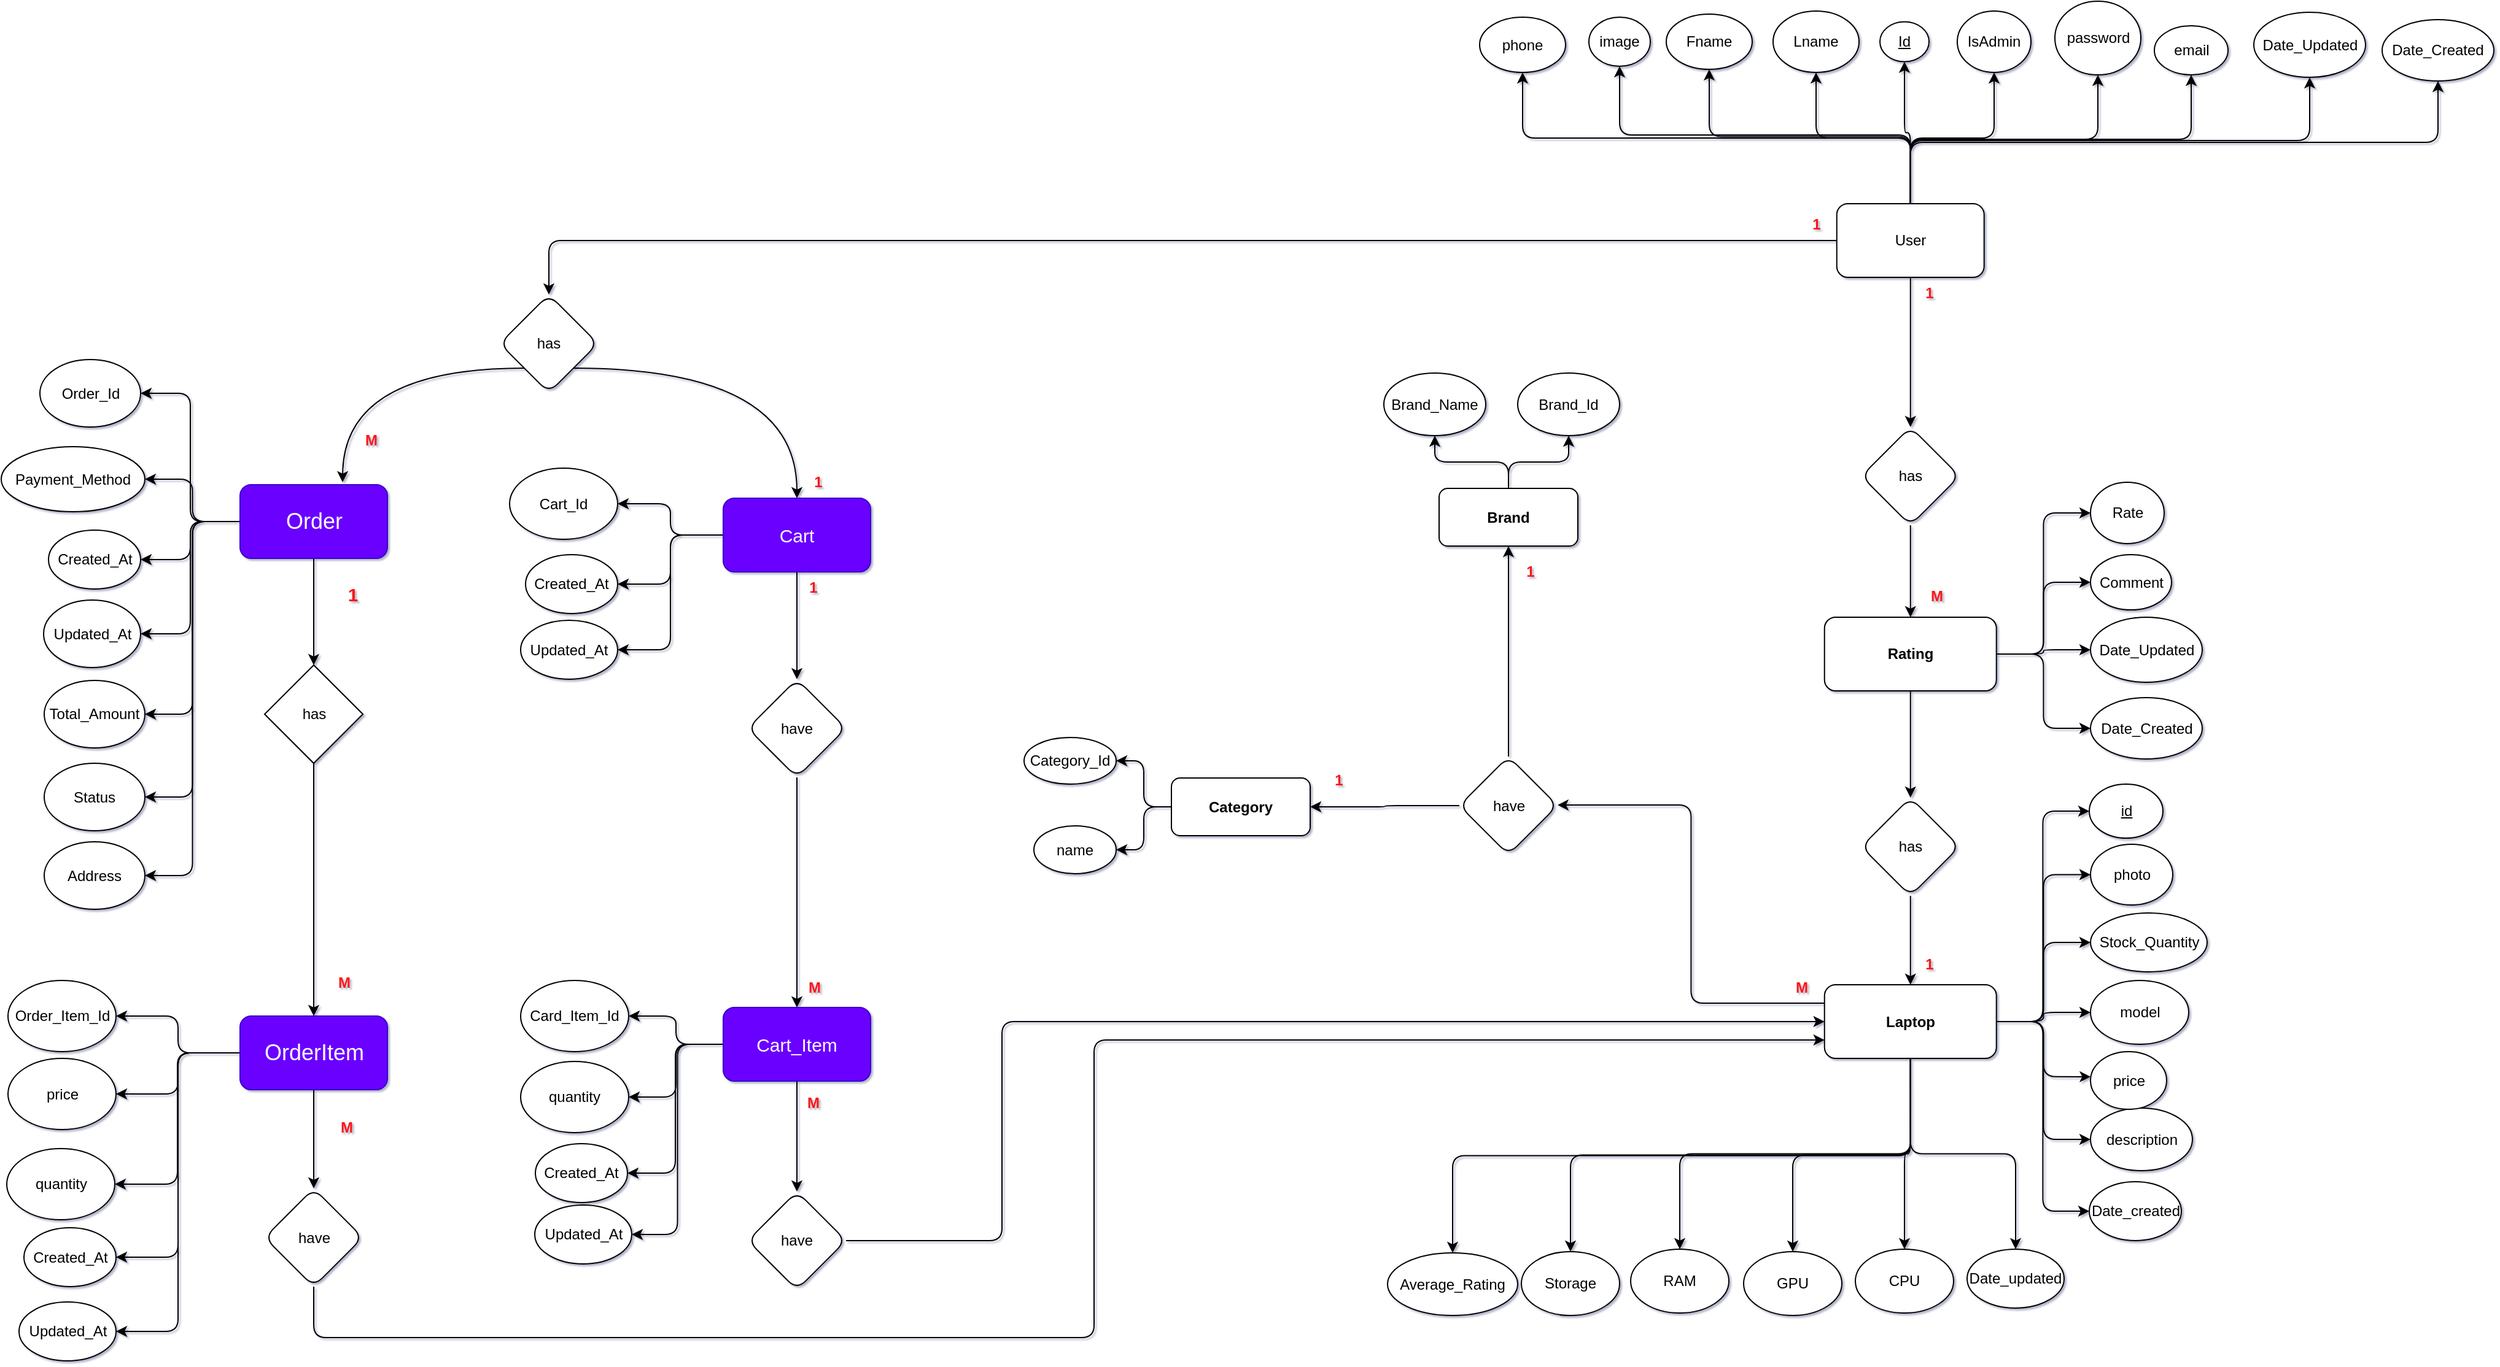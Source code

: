 <mxfile>
    <diagram id="pt88CGt4KrrBIa9byYeV" name="Page-1">
        <mxGraphModel dx="4986" dy="1913" grid="0" gridSize="10" guides="1" tooltips="1" connect="1" arrows="1" fold="1" page="0" pageScale="1" pageWidth="3300" pageHeight="4681" background="none" math="0" shadow="1">
            <root>
                <mxCell id="0"/>
                <mxCell id="1" parent="0"/>
                <mxCell id="5104" style="edgeStyle=orthogonalEdgeStyle;html=1;exitX=0;exitY=0.5;exitDx=0;exitDy=0;entryX=0.5;entryY=0;entryDx=0;entryDy=0;fontSize=15;" parent="1" source="2" target="4862" edge="1">
                    <mxGeometry relative="1" as="geometry"/>
                </mxCell>
                <mxCell id="5244" style="edgeStyle=orthogonalEdgeStyle;html=1;exitX=0.5;exitY=0;exitDx=0;exitDy=0;entryX=0.5;entryY=1;entryDx=0;entryDy=0;" edge="1" parent="1" source="2" target="11">
                    <mxGeometry relative="1" as="geometry"/>
                </mxCell>
                <mxCell id="5245" style="edgeStyle=orthogonalEdgeStyle;html=1;exitX=0.5;exitY=0;exitDx=0;exitDy=0;entryX=0.5;entryY=1;entryDx=0;entryDy=0;" edge="1" parent="1" source="2" target="18">
                    <mxGeometry relative="1" as="geometry"/>
                </mxCell>
                <mxCell id="5246" style="edgeStyle=orthogonalEdgeStyle;html=1;exitX=0.5;exitY=0;exitDx=0;exitDy=0;entryX=0.5;entryY=1;entryDx=0;entryDy=0;" edge="1" parent="1" source="2" target="9">
                    <mxGeometry relative="1" as="geometry"/>
                </mxCell>
                <mxCell id="5247" style="edgeStyle=orthogonalEdgeStyle;html=1;exitX=0.5;exitY=0;exitDx=0;exitDy=0;entryX=0.5;entryY=1;entryDx=0;entryDy=0;" edge="1" parent="1" source="2" target="10">
                    <mxGeometry relative="1" as="geometry"/>
                </mxCell>
                <mxCell id="5248" style="edgeStyle=orthogonalEdgeStyle;html=1;exitX=0.5;exitY=0;exitDx=0;exitDy=0;entryX=0.5;entryY=1;entryDx=0;entryDy=0;" edge="1" parent="1" source="2" target="8">
                    <mxGeometry relative="1" as="geometry"/>
                </mxCell>
                <mxCell id="5249" style="edgeStyle=orthogonalEdgeStyle;html=1;exitX=0.5;exitY=0;exitDx=0;exitDy=0;entryX=0.5;entryY=1;entryDx=0;entryDy=0;" edge="1" parent="1" source="2" target="25">
                    <mxGeometry relative="1" as="geometry"/>
                </mxCell>
                <mxCell id="5250" style="edgeStyle=orthogonalEdgeStyle;html=1;exitX=0.5;exitY=0;exitDx=0;exitDy=0;entryX=0.5;entryY=1;entryDx=0;entryDy=0;" edge="1" parent="1" source="2" target="27">
                    <mxGeometry relative="1" as="geometry"/>
                </mxCell>
                <mxCell id="5253" style="edgeStyle=orthogonalEdgeStyle;html=1;exitX=0.5;exitY=0;exitDx=0;exitDy=0;entryX=0.5;entryY=1;entryDx=0;entryDy=0;" edge="1" parent="1" source="2" target="23">
                    <mxGeometry relative="1" as="geometry"/>
                </mxCell>
                <mxCell id="5254" style="edgeStyle=orthogonalEdgeStyle;html=1;exitX=0.5;exitY=0;exitDx=0;exitDy=0;entryX=0.5;entryY=1;entryDx=0;entryDy=0;" edge="1" parent="1" source="2" target="318">
                    <mxGeometry relative="1" as="geometry"/>
                </mxCell>
                <mxCell id="5255" style="edgeStyle=orthogonalEdgeStyle;html=1;exitX=0.5;exitY=0;exitDx=0;exitDy=0;entryX=0.5;entryY=1;entryDx=0;entryDy=0;" edge="1" parent="1" source="2" target="12">
                    <mxGeometry relative="1" as="geometry"/>
                </mxCell>
                <mxCell id="5262" style="edgeStyle=orthogonalEdgeStyle;html=1;exitX=0.5;exitY=1;exitDx=0;exitDy=0;entryX=0.5;entryY=0;entryDx=0;entryDy=0;" edge="1" parent="1" source="2" target="5227">
                    <mxGeometry relative="1" as="geometry"/>
                </mxCell>
                <mxCell id="2" value="User" style="rounded=1;whiteSpace=wrap;html=1;" parent="1" vertex="1">
                    <mxGeometry x="-577.13" y="-383" width="120" height="60" as="geometry"/>
                </mxCell>
                <mxCell id="5275" style="edgeStyle=orthogonalEdgeStyle;html=1;exitX=0.5;exitY=1;exitDx=0;exitDy=0;entryX=0.5;entryY=0;entryDx=0;entryDy=0;" edge="1" parent="1" source="3" target="5271">
                    <mxGeometry relative="1" as="geometry"/>
                </mxCell>
                <mxCell id="5276" style="edgeStyle=orthogonalEdgeStyle;html=1;exitX=0.5;exitY=1;exitDx=0;exitDy=0;entryX=0.5;entryY=0;entryDx=0;entryDy=0;" edge="1" parent="1" source="3" target="5272">
                    <mxGeometry relative="1" as="geometry"/>
                </mxCell>
                <mxCell id="5277" style="edgeStyle=orthogonalEdgeStyle;html=1;exitX=0.5;exitY=1;exitDx=0;exitDy=0;entryX=0.5;entryY=0;entryDx=0;entryDy=0;" edge="1" parent="1" source="3" target="5273">
                    <mxGeometry relative="1" as="geometry"/>
                </mxCell>
                <mxCell id="5278" style="edgeStyle=orthogonalEdgeStyle;html=1;exitX=0.5;exitY=1;exitDx=0;exitDy=0;entryX=0.5;entryY=0;entryDx=0;entryDy=0;" edge="1" parent="1" source="3" target="5274">
                    <mxGeometry relative="1" as="geometry"/>
                </mxCell>
                <mxCell id="5279" style="edgeStyle=orthogonalEdgeStyle;html=1;exitX=1;exitY=0.5;exitDx=0;exitDy=0;entryX=0;entryY=0.5;entryDx=0;entryDy=0;" edge="1" parent="1" source="3" target="41">
                    <mxGeometry relative="1" as="geometry"/>
                </mxCell>
                <mxCell id="5280" style="edgeStyle=orthogonalEdgeStyle;html=1;exitX=1;exitY=0.5;exitDx=0;exitDy=0;entryX=0;entryY=0.5;entryDx=0;entryDy=0;" edge="1" parent="1" source="3" target="141">
                    <mxGeometry relative="1" as="geometry"/>
                </mxCell>
                <mxCell id="5281" style="edgeStyle=orthogonalEdgeStyle;html=1;exitX=1;exitY=0.5;exitDx=0;exitDy=0;entryX=0;entryY=0.5;entryDx=0;entryDy=0;" edge="1" parent="1" source="3" target="5236">
                    <mxGeometry relative="1" as="geometry"/>
                </mxCell>
                <mxCell id="5282" style="edgeStyle=orthogonalEdgeStyle;html=1;exitX=1;exitY=0.5;exitDx=0;exitDy=0;entryX=0;entryY=0.5;entryDx=0;entryDy=0;" edge="1" parent="1" source="3" target="421">
                    <mxGeometry relative="1" as="geometry"/>
                </mxCell>
                <mxCell id="5283" style="edgeStyle=orthogonalEdgeStyle;html=1;exitX=1;exitY=0.5;exitDx=0;exitDy=0;entryX=0.003;entryY=0.435;entryDx=0;entryDy=0;entryPerimeter=0;" edge="1" parent="1" source="3" target="5233">
                    <mxGeometry relative="1" as="geometry"/>
                </mxCell>
                <mxCell id="5284" style="edgeStyle=orthogonalEdgeStyle;html=1;exitX=1;exitY=0.5;exitDx=0;exitDy=0;entryX=0;entryY=0.5;entryDx=0;entryDy=0;" edge="1" parent="1" source="3" target="48">
                    <mxGeometry relative="1" as="geometry"/>
                </mxCell>
                <mxCell id="5285" style="edgeStyle=orthogonalEdgeStyle;html=1;exitX=0.5;exitY=1;exitDx=0;exitDy=0;entryX=0.5;entryY=0;entryDx=0;entryDy=0;" edge="1" parent="1" source="3" target="5237">
                    <mxGeometry relative="1" as="geometry"/>
                </mxCell>
                <mxCell id="5287" style="edgeStyle=orthogonalEdgeStyle;html=1;exitX=1;exitY=0.5;exitDx=0;exitDy=0;entryX=0;entryY=0.5;entryDx=0;entryDy=0;" edge="1" parent="1" source="3" target="5235">
                    <mxGeometry relative="1" as="geometry"/>
                </mxCell>
                <mxCell id="5289" style="edgeStyle=orthogonalEdgeStyle;html=1;exitX=0.5;exitY=1;exitDx=0;exitDy=0;entryX=0.5;entryY=0;entryDx=0;entryDy=0;" edge="1" parent="1" source="3" target="5288">
                    <mxGeometry relative="1" as="geometry"/>
                </mxCell>
                <mxCell id="5315" style="edgeStyle=orthogonalEdgeStyle;html=1;exitX=0;exitY=0.25;exitDx=0;exitDy=0;entryX=0.999;entryY=0.494;entryDx=0;entryDy=0;entryPerimeter=0;" edge="1" parent="1" source="3" target="399">
                    <mxGeometry relative="1" as="geometry"/>
                </mxCell>
                <mxCell id="3" value="&lt;b&gt;Laptop&lt;/b&gt;" style="rounded=1;whiteSpace=wrap;html=1;" parent="1" vertex="1">
                    <mxGeometry x="-587.13" y="253.5" width="140" height="60" as="geometry"/>
                </mxCell>
                <mxCell id="8" value="&lt;u&gt;Id&lt;/u&gt;" style="ellipse;whiteSpace=wrap;html=1;rounded=1;" parent="1" vertex="1">
                    <mxGeometry x="-542" y="-531.25" width="40" height="32.5" as="geometry"/>
                </mxCell>
                <mxCell id="9" value="Fname" style="ellipse;whiteSpace=wrap;html=1;rounded=1;" parent="1" vertex="1">
                    <mxGeometry x="-716" y="-537.5" width="70" height="45" as="geometry"/>
                </mxCell>
                <mxCell id="10" value="Lname" style="ellipse;whiteSpace=wrap;html=1;rounded=1;" parent="1" vertex="1">
                    <mxGeometry x="-629" y="-540" width="70" height="50" as="geometry"/>
                </mxCell>
                <mxCell id="11" value="phone" style="ellipse;whiteSpace=wrap;html=1;rounded=1;" parent="1" vertex="1">
                    <mxGeometry x="-868" y="-535" width="70" height="45" as="geometry"/>
                </mxCell>
                <mxCell id="12" value="Date_Created" style="ellipse;whiteSpace=wrap;html=1;rounded=1;" parent="1" vertex="1">
                    <mxGeometry x="-133" y="-533" width="91" height="50" as="geometry"/>
                </mxCell>
                <mxCell id="18" value="image" style="ellipse;whiteSpace=wrap;html=1;rounded=1;" parent="1" vertex="1">
                    <mxGeometry x="-779" y="-535" width="50" height="40" as="geometry"/>
                </mxCell>
                <mxCell id="23" value="email" style="ellipse;whiteSpace=wrap;html=1;rounded=1;" parent="1" vertex="1">
                    <mxGeometry x="-318.5" y="-528" width="60" height="40" as="geometry"/>
                </mxCell>
                <mxCell id="25" value="IsAdmin" style="ellipse;whiteSpace=wrap;html=1;rounded=1;" parent="1" vertex="1">
                    <mxGeometry x="-479" y="-540" width="60" height="50" as="geometry"/>
                </mxCell>
                <mxCell id="27" value="password" style="ellipse;whiteSpace=wrap;html=1;rounded=1;" parent="1" vertex="1">
                    <mxGeometry x="-399.5" y="-548" width="70" height="60" as="geometry"/>
                </mxCell>
                <mxCell id="33" value="Rate" style="ellipse;whiteSpace=wrap;html=1;rounded=1;" parent="1" vertex="1">
                    <mxGeometry x="-370.5" y="-156" width="60" height="50" as="geometry"/>
                </mxCell>
                <mxCell id="34" value="Comment" style="ellipse;whiteSpace=wrap;html=1;rounded=1;" parent="1" vertex="1">
                    <mxGeometry x="-370.5" y="-97" width="66" height="45" as="geometry"/>
                </mxCell>
                <mxCell id="41" value="&lt;u&gt;id&lt;/u&gt;" style="ellipse;whiteSpace=wrap;html=1;rounded=1;" parent="1" vertex="1">
                    <mxGeometry x="-371.5" y="90" width="60" height="44" as="geometry"/>
                </mxCell>
                <mxCell id="48" value="description" style="ellipse;whiteSpace=wrap;html=1;rounded=1;" parent="1" vertex="1">
                    <mxGeometry x="-370.5" y="354" width="83" height="51" as="geometry"/>
                </mxCell>
                <mxCell id="141" value="photo" style="ellipse;whiteSpace=wrap;html=1;rounded=1;" parent="1" vertex="1">
                    <mxGeometry x="-370.5" y="139" width="67" height="49.5" as="geometry"/>
                </mxCell>
                <mxCell id="318" value="Date_Updated" style="ellipse;whiteSpace=wrap;html=1;rounded=1;" parent="1" vertex="1">
                    <mxGeometry x="-237.5" y="-539" width="91" height="53" as="geometry"/>
                </mxCell>
                <mxCell id="5291" style="edgeStyle=orthogonalEdgeStyle;html=1;exitX=0;exitY=0.5;exitDx=0;exitDy=0;entryX=1;entryY=0.5;entryDx=0;entryDy=0;" edge="1" parent="1" source="396" target="405">
                    <mxGeometry relative="1" as="geometry"/>
                </mxCell>
                <mxCell id="5292" style="edgeStyle=orthogonalEdgeStyle;html=1;exitX=0;exitY=0.5;exitDx=0;exitDy=0;entryX=1;entryY=0.5;entryDx=0;entryDy=0;" edge="1" parent="1" source="396" target="423">
                    <mxGeometry relative="1" as="geometry"/>
                </mxCell>
                <mxCell id="396" value="&lt;b&gt;Category&lt;/b&gt;" style="rounded=1;whiteSpace=wrap;html=1;" parent="1" vertex="1">
                    <mxGeometry x="-1119" y="85" width="113" height="47" as="geometry"/>
                </mxCell>
                <mxCell id="5296" style="edgeStyle=orthogonalEdgeStyle;html=1;exitX=0.5;exitY=0;exitDx=0;exitDy=0;entryX=0.5;entryY=1;entryDx=0;entryDy=0;" edge="1" parent="1" source="399" target="5256">
                    <mxGeometry relative="1" as="geometry"/>
                </mxCell>
                <mxCell id="5297" style="edgeStyle=orthogonalEdgeStyle;html=1;exitX=0;exitY=0.5;exitDx=0;exitDy=0;" edge="1" parent="1" source="399" target="396">
                    <mxGeometry relative="1" as="geometry"/>
                </mxCell>
                <mxCell id="399" value="have" style="rhombus;whiteSpace=wrap;html=1;rounded=1;" parent="1" vertex="1">
                    <mxGeometry x="-884.5" y="67.5" width="80" height="80" as="geometry"/>
                </mxCell>
                <mxCell id="405" value="Category_Id" style="ellipse;whiteSpace=wrap;html=1;rounded=1;" parent="1" vertex="1">
                    <mxGeometry x="-1239" y="52" width="75" height="38" as="geometry"/>
                </mxCell>
                <mxCell id="421" value="model" style="ellipse;whiteSpace=wrap;html=1;" parent="1" vertex="1">
                    <mxGeometry x="-370.5" y="250" width="80" height="52" as="geometry"/>
                </mxCell>
                <mxCell id="423" value="name" style="ellipse;whiteSpace=wrap;html=1;rounded=1;" parent="1" vertex="1">
                    <mxGeometry x="-1231" y="124" width="67" height="39" as="geometry"/>
                </mxCell>
                <mxCell id="5095" style="edgeStyle=orthogonalEdgeStyle;html=1;exitX=0;exitY=0.5;exitDx=0;exitDy=0;entryX=1;entryY=0.5;entryDx=0;entryDy=0;fontSize=15;" parent="1" source="4854" target="4858" edge="1">
                    <mxGeometry relative="1" as="geometry"/>
                </mxCell>
                <mxCell id="5096" style="edgeStyle=orthogonalEdgeStyle;html=1;exitX=0;exitY=0.5;exitDx=0;exitDy=0;entryX=1;entryY=0.5;entryDx=0;entryDy=0;fontSize=15;" parent="1" source="4854" target="4855" edge="1">
                    <mxGeometry relative="1" as="geometry"/>
                </mxCell>
                <mxCell id="5097" style="edgeStyle=orthogonalEdgeStyle;html=1;exitX=0;exitY=0.5;exitDx=0;exitDy=0;entryX=1;entryY=0.5;entryDx=0;entryDy=0;fontSize=15;" parent="1" source="4854" target="4859" edge="1">
                    <mxGeometry relative="1" as="geometry"/>
                </mxCell>
                <mxCell id="5098" style="edgeStyle=orthogonalEdgeStyle;html=1;exitX=0;exitY=0.5;exitDx=0;exitDy=0;entryX=1;entryY=0.5;entryDx=0;entryDy=0;fontSize=15;" parent="1" source="4854" target="4860" edge="1">
                    <mxGeometry relative="1" as="geometry"/>
                </mxCell>
                <mxCell id="5099" style="edgeStyle=orthogonalEdgeStyle;html=1;exitX=0;exitY=0.5;exitDx=0;exitDy=0;entryX=1;entryY=0.5;entryDx=0;entryDy=0;fontSize=15;" parent="1" source="4854" target="4856" edge="1">
                    <mxGeometry relative="1" as="geometry"/>
                </mxCell>
                <mxCell id="5110" style="edgeStyle=orthogonalEdgeStyle;html=1;exitX=0.5;exitY=1;exitDx=0;exitDy=0;entryX=0.5;entryY=0;entryDx=0;entryDy=0;fontSize=15;" parent="1" source="4854" target="4890" edge="1">
                    <mxGeometry relative="1" as="geometry"/>
                </mxCell>
                <mxCell id="5164" style="edgeStyle=orthogonalEdgeStyle;html=1;exitX=0;exitY=0.5;exitDx=0;exitDy=0;entryX=1;entryY=0.5;entryDx=0;entryDy=0;" parent="1" source="4854" target="5162" edge="1">
                    <mxGeometry relative="1" as="geometry"/>
                </mxCell>
                <mxCell id="5221" style="edgeStyle=orthogonalEdgeStyle;html=1;exitX=0;exitY=0.5;exitDx=0;exitDy=0;entryX=1;entryY=0.5;entryDx=0;entryDy=0;strokeColor=default;" parent="1" source="4854" target="5220" edge="1">
                    <mxGeometry relative="1" as="geometry"/>
                </mxCell>
                <mxCell id="4854" value="&lt;font style=&quot;font-size: 18px;&quot;&gt;Order&lt;/font&gt;" style="rounded=1;whiteSpace=wrap;html=1;fillColor=#6a00ff;fontColor=#ffffff;strokeColor=#3700CC;" parent="1" vertex="1">
                    <mxGeometry x="-1877.5" y="-154" width="120" height="60" as="geometry"/>
                </mxCell>
                <mxCell id="4855" value="Payment_Method" style="ellipse;whiteSpace=wrap;html=1;" parent="1" vertex="1">
                    <mxGeometry x="-2072" y="-185" width="117" height="53" as="geometry"/>
                </mxCell>
                <mxCell id="4856" value="Total_Amount" style="ellipse;whiteSpace=wrap;html=1;" parent="1" vertex="1">
                    <mxGeometry x="-2037" y="5.5" width="82" height="55" as="geometry"/>
                </mxCell>
                <mxCell id="4858" value="Order_Id" style="ellipse;whiteSpace=wrap;html=1;" parent="1" vertex="1">
                    <mxGeometry x="-2040.5" y="-256" width="82" height="55" as="geometry"/>
                </mxCell>
                <mxCell id="4859" value="Created_At" style="ellipse;whiteSpace=wrap;html=1;" parent="1" vertex="1">
                    <mxGeometry x="-2033.5" y="-117" width="75" height="48" as="geometry"/>
                </mxCell>
                <mxCell id="4860" value="Updated_At" style="ellipse;whiteSpace=wrap;html=1;" parent="1" vertex="1">
                    <mxGeometry x="-2037.5" y="-60" width="79" height="55" as="geometry"/>
                </mxCell>
                <mxCell id="5073" style="edgeStyle=orthogonalEdgeStyle;curved=1;html=1;exitX=1;exitY=1;exitDx=0;exitDy=0;entryX=0.5;entryY=0;entryDx=0;entryDy=0;fontSize=15;" parent="1" source="4862" target="5172" edge="1">
                    <mxGeometry relative="1" as="geometry"/>
                </mxCell>
                <mxCell id="5074" style="edgeStyle=orthogonalEdgeStyle;curved=1;html=1;exitX=0;exitY=1;exitDx=0;exitDy=0;fontSize=15;" parent="1" source="4862" edge="1">
                    <mxGeometry relative="1" as="geometry">
                        <mxPoint x="-1794" y="-156" as="targetPoint"/>
                    </mxGeometry>
                </mxCell>
                <mxCell id="4862" value="has" style="rhombus;whiteSpace=wrap;html=1;rounded=1;" parent="1" vertex="1">
                    <mxGeometry x="-1666" y="-309" width="80" height="80" as="geometry"/>
                </mxCell>
                <mxCell id="5112" style="edgeStyle=orthogonalEdgeStyle;html=1;exitX=0;exitY=0.5;exitDx=0;exitDy=0;entryX=1;entryY=0.5;entryDx=0;entryDy=0;fontSize=15;" parent="1" source="4870" target="4873" edge="1">
                    <mxGeometry relative="1" as="geometry"/>
                </mxCell>
                <mxCell id="5114" style="edgeStyle=orthogonalEdgeStyle;html=1;exitX=0;exitY=0.5;exitDx=0;exitDy=0;entryX=1;entryY=0.5;entryDx=0;entryDy=0;fontSize=15;" parent="1" source="4870" target="4872" edge="1">
                    <mxGeometry relative="1" as="geometry"/>
                </mxCell>
                <mxCell id="5115" style="edgeStyle=orthogonalEdgeStyle;html=1;exitX=0;exitY=0.5;exitDx=0;exitDy=0;entryX=1;entryY=0.5;entryDx=0;entryDy=0;fontSize=15;" parent="1" source="4870" target="4874" edge="1">
                    <mxGeometry relative="1" as="geometry"/>
                </mxCell>
                <mxCell id="5116" style="edgeStyle=orthogonalEdgeStyle;html=1;exitX=0;exitY=0.5;exitDx=0;exitDy=0;entryX=1;entryY=0.5;entryDx=0;entryDy=0;fontSize=15;" parent="1" source="4870" target="4875" edge="1">
                    <mxGeometry relative="1" as="geometry"/>
                </mxCell>
                <mxCell id="5117" style="edgeStyle=orthogonalEdgeStyle;html=1;exitX=0.5;exitY=1;exitDx=0;exitDy=0;entryX=0.5;entryY=0;entryDx=0;entryDy=0;fontSize=15;" parent="1" source="4870" target="4921" edge="1">
                    <mxGeometry relative="1" as="geometry"/>
                </mxCell>
                <mxCell id="5313" style="edgeStyle=orthogonalEdgeStyle;html=1;exitX=0;exitY=0.5;exitDx=0;exitDy=0;entryX=1;entryY=0.5;entryDx=0;entryDy=0;" edge="1" parent="1" source="4870" target="5311">
                    <mxGeometry relative="1" as="geometry"/>
                </mxCell>
                <mxCell id="4870" value="&lt;font style=&quot;font-size: 18px;&quot;&gt;OrderItem&lt;/font&gt;" style="rounded=1;whiteSpace=wrap;html=1;fillColor=#6a00ff;fontColor=#ffffff;strokeColor=#3700CC;" parent="1" vertex="1">
                    <mxGeometry x="-1877.5" y="279" width="120" height="60" as="geometry"/>
                </mxCell>
                <mxCell id="4872" value="quantity" style="ellipse;whiteSpace=wrap;html=1;" parent="1" vertex="1">
                    <mxGeometry x="-2067.5" y="387" width="88" height="58" as="geometry"/>
                </mxCell>
                <mxCell id="4873" value="Order_Item_Id" style="ellipse;whiteSpace=wrap;html=1;" parent="1" vertex="1">
                    <mxGeometry x="-2066.5" y="250" width="88" height="58" as="geometry"/>
                </mxCell>
                <mxCell id="4874" value="Created_At" style="ellipse;whiteSpace=wrap;html=1;" parent="1" vertex="1">
                    <mxGeometry x="-2053.5" y="451.5" width="75" height="48" as="geometry"/>
                </mxCell>
                <mxCell id="4875" value="Updated_At" style="ellipse;whiteSpace=wrap;html=1;" parent="1" vertex="1">
                    <mxGeometry x="-2057.5" y="512" width="79" height="48" as="geometry"/>
                </mxCell>
                <mxCell id="5111" style="edgeStyle=orthogonalEdgeStyle;html=1;exitX=0.5;exitY=1;exitDx=0;exitDy=0;entryX=0.5;entryY=0;entryDx=0;entryDy=0;fontSize=15;" parent="1" source="4890" target="4870" edge="1">
                    <mxGeometry relative="1" as="geometry"/>
                </mxCell>
                <mxCell id="4890" value="has" style="rhombus;whiteSpace=wrap;html=1;" parent="1" vertex="1">
                    <mxGeometry x="-1857.5" y="-7" width="80" height="80" as="geometry"/>
                </mxCell>
                <mxCell id="5317" style="edgeStyle=orthogonalEdgeStyle;html=1;exitX=0.5;exitY=1;exitDx=0;exitDy=0;entryX=0;entryY=0.75;entryDx=0;entryDy=0;" edge="1" parent="1" source="4921" target="3">
                    <mxGeometry relative="1" as="geometry">
                        <Array as="points">
                            <mxPoint x="-1817" y="541"/>
                            <mxPoint x="-1182" y="541"/>
                            <mxPoint x="-1182" y="299"/>
                        </Array>
                    </mxGeometry>
                </mxCell>
                <mxCell id="4921" value="have" style="rhombus;whiteSpace=wrap;html=1;rounded=1;" parent="1" vertex="1">
                    <mxGeometry x="-1857.5" y="419.5" width="80" height="80" as="geometry"/>
                </mxCell>
                <mxCell id="5108" style="edgeStyle=orthogonalEdgeStyle;html=1;exitX=0.5;exitY=1;exitDx=0;exitDy=0;entryX=0.5;entryY=0;entryDx=0;entryDy=0;fontSize=15;" parent="1" source="4969" target="4976" edge="1">
                    <mxGeometry relative="1" as="geometry"/>
                </mxCell>
                <mxCell id="5150" style="edgeStyle=orthogonalEdgeStyle;html=1;exitX=0;exitY=0.5;exitDx=0;exitDy=0;entryX=1;entryY=0.5;entryDx=0;entryDy=0;fontSize=15;" parent="1" source="4969" target="5147" edge="1">
                    <mxGeometry relative="1" as="geometry"/>
                </mxCell>
                <mxCell id="5151" style="edgeStyle=orthogonalEdgeStyle;html=1;exitX=0;exitY=0.5;exitDx=0;exitDy=0;entryX=1;entryY=0.5;entryDx=0;entryDy=0;fontSize=15;" parent="1" source="4969" target="5145" edge="1">
                    <mxGeometry relative="1" as="geometry"/>
                </mxCell>
                <mxCell id="5153" style="edgeStyle=orthogonalEdgeStyle;html=1;exitX=0;exitY=0.5;exitDx=0;exitDy=0;entryX=1;entryY=0.5;entryDx=0;entryDy=0;fontSize=15;" parent="1" source="4969" target="5148" edge="1">
                    <mxGeometry relative="1" as="geometry"/>
                </mxCell>
                <mxCell id="5154" style="edgeStyle=orthogonalEdgeStyle;html=1;exitX=0;exitY=0.5;exitDx=0;exitDy=0;entryX=1;entryY=0.5;entryDx=0;entryDy=0;fontSize=15;" parent="1" source="4969" target="5149" edge="1">
                    <mxGeometry relative="1" as="geometry"/>
                </mxCell>
                <mxCell id="4969" value="&lt;font style=&quot;font-size: 15px;&quot;&gt;Cart_Item&lt;/font&gt;" style="rounded=1;whiteSpace=wrap;html=1;fillColor=#6a00ff;fontColor=#ffffff;strokeColor=#3700CC;" parent="1" vertex="1">
                    <mxGeometry x="-1484" y="272" width="120" height="60" as="geometry"/>
                </mxCell>
                <mxCell id="5316" style="edgeStyle=orthogonalEdgeStyle;html=1;exitX=1;exitY=0.5;exitDx=0;exitDy=0;entryX=0;entryY=0.5;entryDx=0;entryDy=0;" edge="1" parent="1" source="4976" target="3">
                    <mxGeometry relative="1" as="geometry">
                        <Array as="points">
                            <mxPoint x="-1257" y="462"/>
                            <mxPoint x="-1257" y="284"/>
                        </Array>
                    </mxGeometry>
                </mxCell>
                <mxCell id="4976" value="have" style="rhombus;whiteSpace=wrap;html=1;rounded=1;" parent="1" vertex="1">
                    <mxGeometry x="-1464" y="422" width="80" height="80" as="geometry"/>
                </mxCell>
                <mxCell id="5140" value="&lt;b&gt;&lt;font color=&quot;#f91515&quot;&gt;M&lt;/font&gt;&lt;/b&gt;" style="text;html=1;align=center;verticalAlign=middle;resizable=0;points=[];autosize=1;strokeColor=none;fillColor=none;rounded=1;arcSize=0;" parent="1" vertex="1">
                    <mxGeometry x="-1785.5" y="-203.5" width="28" height="26" as="geometry"/>
                </mxCell>
                <mxCell id="5143" value="&lt;b&gt;&lt;font color=&quot;#f91515&quot;&gt;M&lt;/font&gt;&lt;/b&gt;" style="text;html=1;align=center;verticalAlign=middle;resizable=0;points=[];autosize=1;strokeColor=none;fillColor=none;rounded=1;arcSize=50;" parent="1" vertex="1">
                    <mxGeometry x="-1425.5" y="337.25" width="28" height="26" as="geometry"/>
                </mxCell>
                <mxCell id="5144" value="&lt;b&gt;&lt;font color=&quot;#f91515&quot;&gt;M&lt;/font&gt;&lt;/b&gt;" style="text;html=1;align=center;verticalAlign=middle;resizable=0;points=[];autosize=1;strokeColor=none;fillColor=none;rounded=1;arcSize=50;" parent="1" vertex="1">
                    <mxGeometry x="-1805.5" y="356.5" width="28" height="26" as="geometry"/>
                </mxCell>
                <mxCell id="5145" value="quantity" style="ellipse;whiteSpace=wrap;html=1;" parent="1" vertex="1">
                    <mxGeometry x="-1649" y="316" width="88" height="58" as="geometry"/>
                </mxCell>
                <mxCell id="5147" value="Card_Item_Id" style="ellipse;whiteSpace=wrap;html=1;" parent="1" vertex="1">
                    <mxGeometry x="-1649" y="250" width="88" height="58" as="geometry"/>
                </mxCell>
                <mxCell id="5148" value="Created_At" style="ellipse;whiteSpace=wrap;html=1;" parent="1" vertex="1">
                    <mxGeometry x="-1637" y="383" width="75" height="48" as="geometry"/>
                </mxCell>
                <mxCell id="5149" value="Updated_At" style="ellipse;whiteSpace=wrap;html=1;" parent="1" vertex="1">
                    <mxGeometry x="-1637.5" y="433" width="79" height="48" as="geometry"/>
                </mxCell>
                <mxCell id="5156" value="&lt;b&gt;&lt;font style=&quot;font-size: 15px;&quot;&gt;1&lt;/font&gt;&lt;/b&gt;" style="text;html=1;align=center;verticalAlign=middle;resizable=0;points=[];autosize=1;strokeColor=none;fillColor=none;fontColor=#f91515;rounded=1;arcSize=0;strokeWidth=5;" parent="1" vertex="1">
                    <mxGeometry x="-1799.25" y="-80" width="26" height="30" as="geometry"/>
                </mxCell>
                <mxCell id="5158" value="&lt;b&gt;&lt;font color=&quot;#f91515&quot;&gt;M&lt;/font&gt;&lt;/b&gt;" style="text;html=1;align=center;verticalAlign=middle;resizable=0;points=[];autosize=1;strokeColor=none;fillColor=none;rounded=1;arcSize=0;" parent="1" vertex="1">
                    <mxGeometry x="-1807" y="239" width="28" height="26" as="geometry"/>
                </mxCell>
                <mxCell id="5159" value="&lt;b&gt;&lt;font color=&quot;#f91515&quot;&gt;M&lt;/font&gt;&lt;/b&gt;" style="text;html=1;align=center;verticalAlign=middle;resizable=0;points=[];autosize=1;strokeColor=none;fillColor=none;rounded=1;arcSize=50;" parent="1" vertex="1">
                    <mxGeometry x="-1424" y="243" width="28" height="26" as="geometry"/>
                </mxCell>
                <mxCell id="5162" value="Status" style="ellipse;whiteSpace=wrap;html=1;" parent="1" vertex="1">
                    <mxGeometry x="-2037" y="73" width="82" height="55" as="geometry"/>
                </mxCell>
                <mxCell id="5166" style="edgeStyle=orthogonalEdgeStyle;html=1;exitX=0.5;exitY=1;exitDx=0;exitDy=0;entryX=0.5;entryY=0;entryDx=0;entryDy=0;fontSize=15;" parent="1" source="5172" target="5173" edge="1">
                    <mxGeometry relative="1" as="geometry"/>
                </mxCell>
                <mxCell id="5167" style="edgeStyle=orthogonalEdgeStyle;html=1;exitX=0;exitY=0.5;exitDx=0;exitDy=0;entryX=1;entryY=0.5;entryDx=0;entryDy=0;fontSize=15;" parent="1" source="5172" target="5177" edge="1">
                    <mxGeometry relative="1" as="geometry"/>
                </mxCell>
                <mxCell id="5170" style="edgeStyle=orthogonalEdgeStyle;html=1;exitX=0;exitY=0.5;exitDx=0;exitDy=0;entryX=1;entryY=0.5;entryDx=0;entryDy=0;fontSize=15;" parent="1" source="5172" target="5178" edge="1">
                    <mxGeometry relative="1" as="geometry"/>
                </mxCell>
                <mxCell id="5171" style="edgeStyle=orthogonalEdgeStyle;html=1;exitX=0;exitY=0.5;exitDx=0;exitDy=0;entryX=1;entryY=0.5;entryDx=0;entryDy=0;fontSize=15;" parent="1" source="5172" target="5179" edge="1">
                    <mxGeometry relative="1" as="geometry"/>
                </mxCell>
                <mxCell id="5172" value="&lt;font style=&quot;font-size: 15px;&quot;&gt;Cart&lt;br&gt;&lt;/font&gt;" style="rounded=1;whiteSpace=wrap;html=1;fillColor=#6a00ff;fontColor=#ffffff;strokeColor=#3700CC;" parent="1" vertex="1">
                    <mxGeometry x="-1484" y="-143" width="120" height="60" as="geometry"/>
                </mxCell>
                <mxCell id="5218" style="edgeStyle=orthogonalEdgeStyle;html=1;exitX=0.5;exitY=1;exitDx=0;exitDy=0;entryX=0.5;entryY=0;entryDx=0;entryDy=0;strokeColor=default;" parent="1" source="5173" target="4969" edge="1">
                    <mxGeometry relative="1" as="geometry"/>
                </mxCell>
                <mxCell id="5173" value="have" style="rhombus;whiteSpace=wrap;html=1;rounded=1;" parent="1" vertex="1">
                    <mxGeometry x="-1464" y="4.5" width="80" height="80" as="geometry"/>
                </mxCell>
                <mxCell id="5177" value="Cart_Id" style="ellipse;whiteSpace=wrap;html=1;" parent="1" vertex="1">
                    <mxGeometry x="-1658" y="-167.5" width="88" height="58" as="geometry"/>
                </mxCell>
                <mxCell id="5178" value="Created_At" style="ellipse;whiteSpace=wrap;html=1;" parent="1" vertex="1">
                    <mxGeometry x="-1645" y="-97" width="75" height="48" as="geometry"/>
                </mxCell>
                <mxCell id="5179" value="Updated_At" style="ellipse;whiteSpace=wrap;html=1;" parent="1" vertex="1">
                    <mxGeometry x="-1649" y="-43.5" width="79" height="48" as="geometry"/>
                </mxCell>
                <mxCell id="5217" value="&lt;b&gt;&lt;font color=&quot;#f91515&quot;&gt;1&lt;/font&gt;&lt;/b&gt;" style="text;html=1;align=center;verticalAlign=middle;resizable=0;points=[];autosize=1;strokeColor=none;fillColor=none;rounded=1;arcSize=0;" parent="1" vertex="1">
                    <mxGeometry x="-1420" y="-169" width="25" height="26" as="geometry"/>
                </mxCell>
                <mxCell id="5219" value="&lt;b&gt;&lt;font color=&quot;#f91515&quot;&gt;1&lt;/font&gt;&lt;/b&gt;" style="text;html=1;align=center;verticalAlign=middle;resizable=0;points=[];autosize=1;strokeColor=none;fillColor=none;rounded=1;arcSize=0;" parent="1" vertex="1">
                    <mxGeometry x="-1424" y="-83" width="25" height="26" as="geometry"/>
                </mxCell>
                <mxCell id="5220" value="Address" style="ellipse;whiteSpace=wrap;html=1;" parent="1" vertex="1">
                    <mxGeometry x="-2037" y="137" width="82" height="55" as="geometry"/>
                </mxCell>
                <mxCell id="5263" style="edgeStyle=orthogonalEdgeStyle;html=1;exitX=0.5;exitY=1;exitDx=0;exitDy=0;entryX=0.5;entryY=0;entryDx=0;entryDy=0;" edge="1" parent="1" source="5227" target="5261">
                    <mxGeometry relative="1" as="geometry"/>
                </mxCell>
                <mxCell id="5227" value="has" style="rhombus;whiteSpace=wrap;html=1;rounded=1;" parent="1" vertex="1">
                    <mxGeometry x="-557.13" y="-201" width="80" height="80" as="geometry"/>
                </mxCell>
                <mxCell id="5233" value="price" style="ellipse;whiteSpace=wrap;html=1;" parent="1" vertex="1">
                    <mxGeometry x="-370.5" y="308" width="62" height="47" as="geometry"/>
                </mxCell>
                <mxCell id="5235" value="Date_created" style="ellipse;whiteSpace=wrap;html=1;" parent="1" vertex="1">
                    <mxGeometry x="-371.5" y="414" width="75" height="48" as="geometry"/>
                </mxCell>
                <mxCell id="5236" value="Stock_Quantity" style="ellipse;whiteSpace=wrap;html=1;" parent="1" vertex="1">
                    <mxGeometry x="-370.5" y="195" width="95" height="48" as="geometry"/>
                </mxCell>
                <mxCell id="5237" value="Date_updated" style="ellipse;whiteSpace=wrap;html=1;" parent="1" vertex="1">
                    <mxGeometry x="-471" y="469" width="79" height="48" as="geometry"/>
                </mxCell>
                <mxCell id="5293" style="edgeStyle=orthogonalEdgeStyle;html=1;exitX=0.5;exitY=0;exitDx=0;exitDy=0;entryX=0.5;entryY=1;entryDx=0;entryDy=0;" edge="1" parent="1" source="5256" target="5257">
                    <mxGeometry relative="1" as="geometry"/>
                </mxCell>
                <mxCell id="5294" style="edgeStyle=orthogonalEdgeStyle;html=1;exitX=0.5;exitY=0;exitDx=0;exitDy=0;entryX=0.5;entryY=1;entryDx=0;entryDy=0;" edge="1" parent="1" source="5256" target="5258">
                    <mxGeometry relative="1" as="geometry"/>
                </mxCell>
                <mxCell id="5256" value="&lt;b&gt;Brand&lt;br&gt;&lt;/b&gt;" style="rounded=1;whiteSpace=wrap;html=1;" vertex="1" parent="1">
                    <mxGeometry x="-901" y="-151" width="113" height="47" as="geometry"/>
                </mxCell>
                <mxCell id="5257" value="Brand_Id" style="ellipse;whiteSpace=wrap;html=1;rounded=1;" vertex="1" parent="1">
                    <mxGeometry x="-837" y="-245" width="83" height="51" as="geometry"/>
                </mxCell>
                <mxCell id="5258" value="Brand_Name" style="ellipse;whiteSpace=wrap;html=1;rounded=1;" vertex="1" parent="1">
                    <mxGeometry x="-946" y="-245" width="83" height="51" as="geometry"/>
                </mxCell>
                <mxCell id="5264" style="edgeStyle=orthogonalEdgeStyle;html=1;exitX=1;exitY=0.5;exitDx=0;exitDy=0;entryX=0;entryY=0.5;entryDx=0;entryDy=0;" edge="1" parent="1" source="5261" target="33">
                    <mxGeometry relative="1" as="geometry"/>
                </mxCell>
                <mxCell id="5265" style="edgeStyle=orthogonalEdgeStyle;html=1;exitX=1;exitY=0.5;exitDx=0;exitDy=0;entryX=0;entryY=0.5;entryDx=0;entryDy=0;" edge="1" parent="1" source="5261" target="34">
                    <mxGeometry relative="1" as="geometry"/>
                </mxCell>
                <mxCell id="5269" style="edgeStyle=orthogonalEdgeStyle;html=1;exitX=1;exitY=0.5;exitDx=0;exitDy=0;entryX=0;entryY=0.5;entryDx=0;entryDy=0;" edge="1" parent="1" source="5261" target="5267">
                    <mxGeometry relative="1" as="geometry"/>
                </mxCell>
                <mxCell id="5270" style="edgeStyle=orthogonalEdgeStyle;html=1;exitX=1;exitY=0.5;exitDx=0;exitDy=0;entryX=0;entryY=0.5;entryDx=0;entryDy=0;" edge="1" parent="1" source="5261" target="5268">
                    <mxGeometry relative="1" as="geometry"/>
                </mxCell>
                <mxCell id="5306" style="edgeStyle=orthogonalEdgeStyle;html=1;exitX=0.5;exitY=1;exitDx=0;exitDy=0;entryX=0.5;entryY=0;entryDx=0;entryDy=0;" edge="1" parent="1" source="5261" target="5305">
                    <mxGeometry relative="1" as="geometry"/>
                </mxCell>
                <mxCell id="5261" value="&lt;b&gt;Rating&lt;/b&gt;" style="rounded=1;whiteSpace=wrap;html=1;" vertex="1" parent="1">
                    <mxGeometry x="-587.13" y="-46" width="140" height="60" as="geometry"/>
                </mxCell>
                <mxCell id="5267" value="Date_Updated" style="ellipse;whiteSpace=wrap;html=1;rounded=1;" vertex="1" parent="1">
                    <mxGeometry x="-370.5" y="-46" width="91" height="53" as="geometry"/>
                </mxCell>
                <mxCell id="5268" value="Date_Created" style="ellipse;whiteSpace=wrap;html=1;rounded=1;" vertex="1" parent="1">
                    <mxGeometry x="-370.5" y="19.5" width="91" height="50" as="geometry"/>
                </mxCell>
                <mxCell id="5271" value="Storage" style="ellipse;whiteSpace=wrap;html=1;" vertex="1" parent="1">
                    <mxGeometry x="-834" y="471" width="80" height="52" as="geometry"/>
                </mxCell>
                <mxCell id="5272" value="RAM" style="ellipse;whiteSpace=wrap;html=1;" vertex="1" parent="1">
                    <mxGeometry x="-745" y="469" width="80" height="52" as="geometry"/>
                </mxCell>
                <mxCell id="5273" value="GPU" style="ellipse;whiteSpace=wrap;html=1;" vertex="1" parent="1">
                    <mxGeometry x="-653" y="471" width="80" height="52" as="geometry"/>
                </mxCell>
                <mxCell id="5274" value="CPU" style="ellipse;whiteSpace=wrap;html=1;" vertex="1" parent="1">
                    <mxGeometry x="-562" y="469" width="80" height="52" as="geometry"/>
                </mxCell>
                <mxCell id="5288" value="Average_Rating" style="ellipse;whiteSpace=wrap;html=1;" vertex="1" parent="1">
                    <mxGeometry x="-943" y="472" width="106" height="51" as="geometry"/>
                </mxCell>
                <mxCell id="5298" value="&lt;b&gt;&lt;font color=&quot;#f91515&quot;&gt;1&lt;/font&gt;&lt;/b&gt;" style="text;html=1;align=center;verticalAlign=middle;resizable=0;points=[];autosize=1;strokeColor=none;fillColor=none;rounded=1;arcSize=0;" vertex="1" parent="1">
                    <mxGeometry x="-839.5" y="-96" width="25" height="26" as="geometry"/>
                </mxCell>
                <mxCell id="5299" value="&lt;b&gt;&lt;font color=&quot;#f91515&quot;&gt;1&lt;/font&gt;&lt;/b&gt;" style="text;html=1;align=center;verticalAlign=middle;resizable=0;points=[];autosize=1;strokeColor=none;fillColor=none;rounded=1;arcSize=0;" vertex="1" parent="1">
                    <mxGeometry x="-996" y="74" width="25" height="26" as="geometry"/>
                </mxCell>
                <mxCell id="5300" value="&lt;b&gt;&lt;font color=&quot;#f91515&quot;&gt;M&lt;/font&gt;&lt;/b&gt;" style="text;html=1;align=center;verticalAlign=middle;resizable=0;points=[];autosize=1;strokeColor=none;fillColor=none;rounded=1;arcSize=0;" vertex="1" parent="1">
                    <mxGeometry x="-620" y="243" width="28" height="26" as="geometry"/>
                </mxCell>
                <mxCell id="5302" value="&lt;b&gt;&lt;font color=&quot;#f91515&quot;&gt;1&lt;/font&gt;&lt;/b&gt;" style="text;html=1;align=center;verticalAlign=middle;resizable=0;points=[];autosize=1;strokeColor=none;fillColor=none;rounded=1;arcSize=0;" vertex="1" parent="1">
                    <mxGeometry x="-515" y="224" width="25" height="26" as="geometry"/>
                </mxCell>
                <mxCell id="5303" value="&lt;b&gt;&lt;font color=&quot;#f91515&quot;&gt;M&lt;/font&gt;&lt;/b&gt;" style="text;html=1;align=center;verticalAlign=middle;resizable=0;points=[];autosize=1;strokeColor=none;fillColor=none;rounded=1;arcSize=0;" vertex="1" parent="1">
                    <mxGeometry x="-510" y="-76" width="28" height="26" as="geometry"/>
                </mxCell>
                <mxCell id="5307" style="edgeStyle=orthogonalEdgeStyle;html=1;exitX=0.5;exitY=1;exitDx=0;exitDy=0;entryX=0.5;entryY=0;entryDx=0;entryDy=0;" edge="1" parent="1" source="5305" target="3">
                    <mxGeometry relative="1" as="geometry"/>
                </mxCell>
                <mxCell id="5305" value="has" style="rhombus;whiteSpace=wrap;html=1;rounded=1;" vertex="1" parent="1">
                    <mxGeometry x="-557.13" y="101" width="80" height="80" as="geometry"/>
                </mxCell>
                <mxCell id="5309" value="&lt;b&gt;&lt;font color=&quot;#f91515&quot;&gt;1&lt;/font&gt;&lt;/b&gt;" style="text;html=1;align=center;verticalAlign=middle;resizable=0;points=[];autosize=1;strokeColor=none;fillColor=none;rounded=1;arcSize=0;" vertex="1" parent="1">
                    <mxGeometry x="-515" y="-323" width="25" height="26" as="geometry"/>
                </mxCell>
                <mxCell id="5310" value="&lt;b&gt;&lt;font color=&quot;#f91515&quot;&gt;1&lt;/font&gt;&lt;/b&gt;" style="text;html=1;align=center;verticalAlign=middle;resizable=0;points=[];autosize=1;strokeColor=none;fillColor=none;rounded=1;arcSize=0;" vertex="1" parent="1">
                    <mxGeometry x="-606.5" y="-379" width="25" height="26" as="geometry"/>
                </mxCell>
                <mxCell id="5311" value="price" style="ellipse;whiteSpace=wrap;html=1;" vertex="1" parent="1">
                    <mxGeometry x="-2066.5" y="313.5" width="88" height="58" as="geometry"/>
                </mxCell>
            </root>
        </mxGraphModel>
    </diagram>
</mxfile>